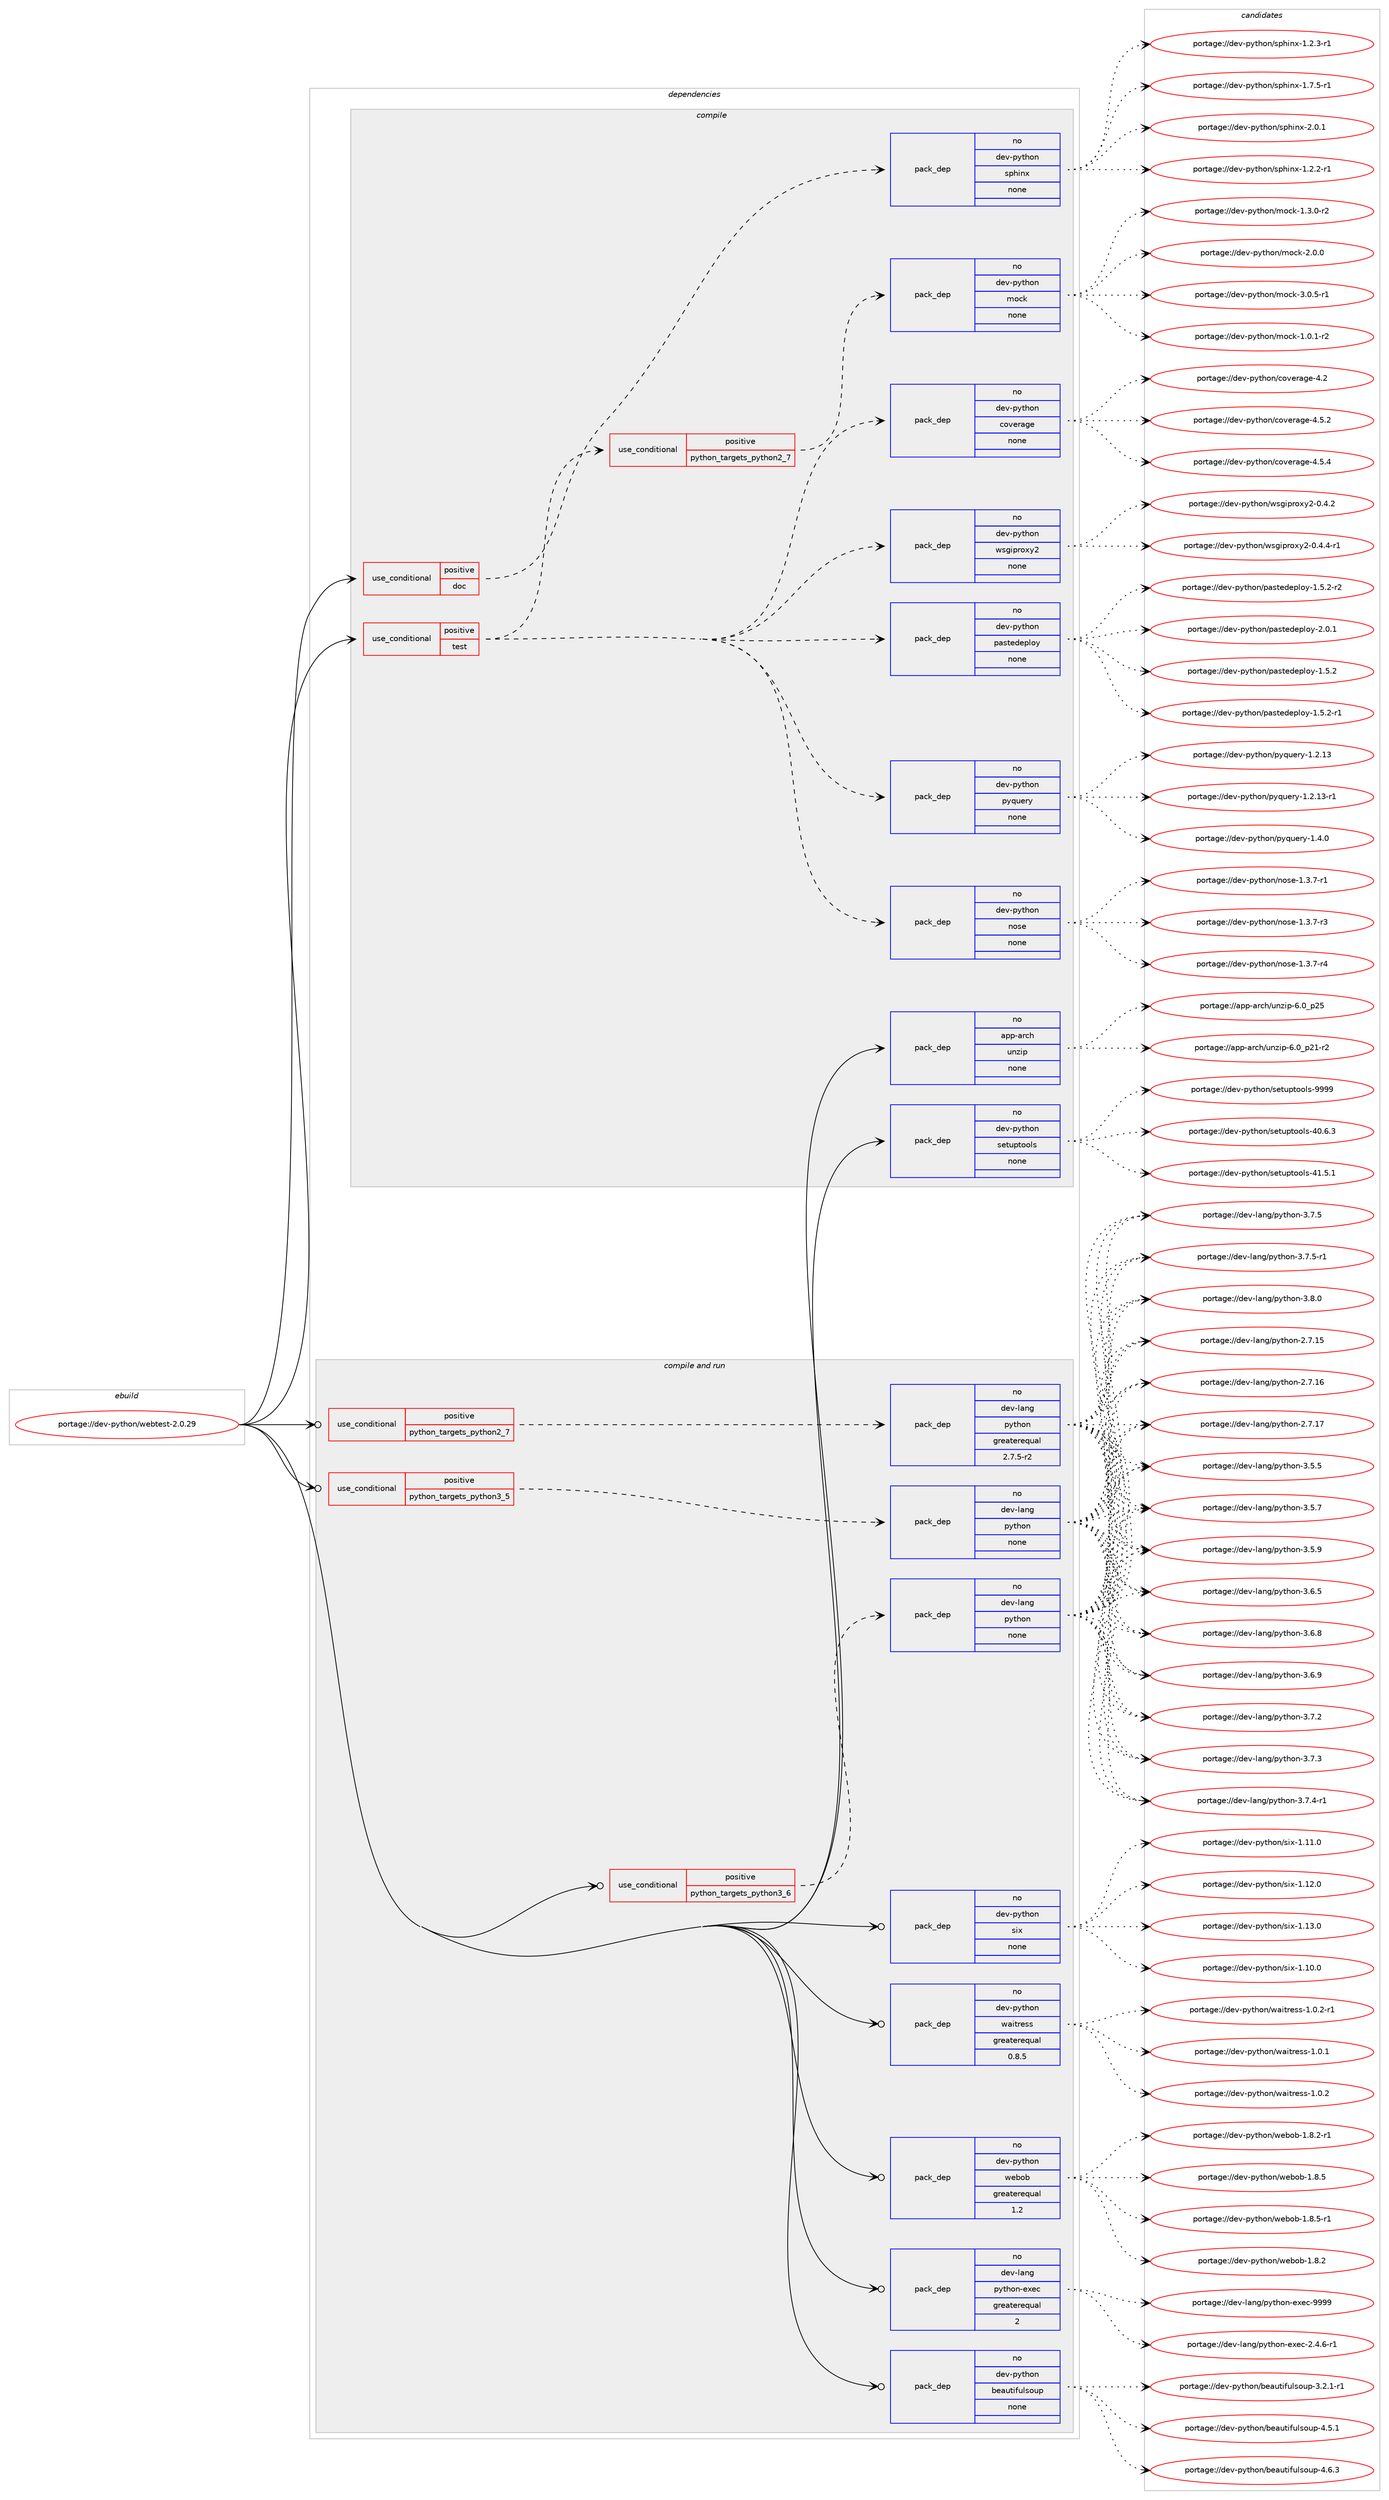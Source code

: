 digraph prolog {

# *************
# Graph options
# *************

newrank=true;
concentrate=true;
compound=true;
graph [rankdir=LR,fontname=Helvetica,fontsize=10,ranksep=1.5];#, ranksep=2.5, nodesep=0.2];
edge  [arrowhead=vee];
node  [fontname=Helvetica,fontsize=10];

# **********
# The ebuild
# **********

subgraph cluster_leftcol {
color=gray;
rank=same;
label=<<i>ebuild</i>>;
id [label="portage://dev-python/webtest-2.0.29", color=red, width=4, href="../dev-python/webtest-2.0.29.svg"];
}

# ****************
# The dependencies
# ****************

subgraph cluster_midcol {
color=gray;
label=<<i>dependencies</i>>;
subgraph cluster_compile {
fillcolor="#eeeeee";
style=filled;
label=<<i>compile</i>>;
subgraph cond40696 {
dependency178757 [label=<<TABLE BORDER="0" CELLBORDER="1" CELLSPACING="0" CELLPADDING="4"><TR><TD ROWSPAN="3" CELLPADDING="10">use_conditional</TD></TR><TR><TD>positive</TD></TR><TR><TD>doc</TD></TR></TABLE>>, shape=none, color=red];
subgraph pack134648 {
dependency178758 [label=<<TABLE BORDER="0" CELLBORDER="1" CELLSPACING="0" CELLPADDING="4" WIDTH="220"><TR><TD ROWSPAN="6" CELLPADDING="30">pack_dep</TD></TR><TR><TD WIDTH="110">no</TD></TR><TR><TD>dev-python</TD></TR><TR><TD>sphinx</TD></TR><TR><TD>none</TD></TR><TR><TD></TD></TR></TABLE>>, shape=none, color=blue];
}
dependency178757:e -> dependency178758:w [weight=20,style="dashed",arrowhead="vee"];
}
id:e -> dependency178757:w [weight=20,style="solid",arrowhead="vee"];
subgraph cond40697 {
dependency178759 [label=<<TABLE BORDER="0" CELLBORDER="1" CELLSPACING="0" CELLPADDING="4"><TR><TD ROWSPAN="3" CELLPADDING="10">use_conditional</TD></TR><TR><TD>positive</TD></TR><TR><TD>test</TD></TR></TABLE>>, shape=none, color=red];
subgraph pack134649 {
dependency178760 [label=<<TABLE BORDER="0" CELLBORDER="1" CELLSPACING="0" CELLPADDING="4" WIDTH="220"><TR><TD ROWSPAN="6" CELLPADDING="30">pack_dep</TD></TR><TR><TD WIDTH="110">no</TD></TR><TR><TD>dev-python</TD></TR><TR><TD>nose</TD></TR><TR><TD>none</TD></TR><TR><TD></TD></TR></TABLE>>, shape=none, color=blue];
}
dependency178759:e -> dependency178760:w [weight=20,style="dashed",arrowhead="vee"];
subgraph pack134650 {
dependency178761 [label=<<TABLE BORDER="0" CELLBORDER="1" CELLSPACING="0" CELLPADDING="4" WIDTH="220"><TR><TD ROWSPAN="6" CELLPADDING="30">pack_dep</TD></TR><TR><TD WIDTH="110">no</TD></TR><TR><TD>dev-python</TD></TR><TR><TD>pyquery</TD></TR><TR><TD>none</TD></TR><TR><TD></TD></TR></TABLE>>, shape=none, color=blue];
}
dependency178759:e -> dependency178761:w [weight=20,style="dashed",arrowhead="vee"];
subgraph pack134651 {
dependency178762 [label=<<TABLE BORDER="0" CELLBORDER="1" CELLSPACING="0" CELLPADDING="4" WIDTH="220"><TR><TD ROWSPAN="6" CELLPADDING="30">pack_dep</TD></TR><TR><TD WIDTH="110">no</TD></TR><TR><TD>dev-python</TD></TR><TR><TD>pastedeploy</TD></TR><TR><TD>none</TD></TR><TR><TD></TD></TR></TABLE>>, shape=none, color=blue];
}
dependency178759:e -> dependency178762:w [weight=20,style="dashed",arrowhead="vee"];
subgraph pack134652 {
dependency178763 [label=<<TABLE BORDER="0" CELLBORDER="1" CELLSPACING="0" CELLPADDING="4" WIDTH="220"><TR><TD ROWSPAN="6" CELLPADDING="30">pack_dep</TD></TR><TR><TD WIDTH="110">no</TD></TR><TR><TD>dev-python</TD></TR><TR><TD>wsgiproxy2</TD></TR><TR><TD>none</TD></TR><TR><TD></TD></TR></TABLE>>, shape=none, color=blue];
}
dependency178759:e -> dependency178763:w [weight=20,style="dashed",arrowhead="vee"];
subgraph pack134653 {
dependency178764 [label=<<TABLE BORDER="0" CELLBORDER="1" CELLSPACING="0" CELLPADDING="4" WIDTH="220"><TR><TD ROWSPAN="6" CELLPADDING="30">pack_dep</TD></TR><TR><TD WIDTH="110">no</TD></TR><TR><TD>dev-python</TD></TR><TR><TD>coverage</TD></TR><TR><TD>none</TD></TR><TR><TD></TD></TR></TABLE>>, shape=none, color=blue];
}
dependency178759:e -> dependency178764:w [weight=20,style="dashed",arrowhead="vee"];
subgraph cond40698 {
dependency178765 [label=<<TABLE BORDER="0" CELLBORDER="1" CELLSPACING="0" CELLPADDING="4"><TR><TD ROWSPAN="3" CELLPADDING="10">use_conditional</TD></TR><TR><TD>positive</TD></TR><TR><TD>python_targets_python2_7</TD></TR></TABLE>>, shape=none, color=red];
subgraph pack134654 {
dependency178766 [label=<<TABLE BORDER="0" CELLBORDER="1" CELLSPACING="0" CELLPADDING="4" WIDTH="220"><TR><TD ROWSPAN="6" CELLPADDING="30">pack_dep</TD></TR><TR><TD WIDTH="110">no</TD></TR><TR><TD>dev-python</TD></TR><TR><TD>mock</TD></TR><TR><TD>none</TD></TR><TR><TD></TD></TR></TABLE>>, shape=none, color=blue];
}
dependency178765:e -> dependency178766:w [weight=20,style="dashed",arrowhead="vee"];
}
dependency178759:e -> dependency178765:w [weight=20,style="dashed",arrowhead="vee"];
}
id:e -> dependency178759:w [weight=20,style="solid",arrowhead="vee"];
subgraph pack134655 {
dependency178767 [label=<<TABLE BORDER="0" CELLBORDER="1" CELLSPACING="0" CELLPADDING="4" WIDTH="220"><TR><TD ROWSPAN="6" CELLPADDING="30">pack_dep</TD></TR><TR><TD WIDTH="110">no</TD></TR><TR><TD>app-arch</TD></TR><TR><TD>unzip</TD></TR><TR><TD>none</TD></TR><TR><TD></TD></TR></TABLE>>, shape=none, color=blue];
}
id:e -> dependency178767:w [weight=20,style="solid",arrowhead="vee"];
subgraph pack134656 {
dependency178768 [label=<<TABLE BORDER="0" CELLBORDER="1" CELLSPACING="0" CELLPADDING="4" WIDTH="220"><TR><TD ROWSPAN="6" CELLPADDING="30">pack_dep</TD></TR><TR><TD WIDTH="110">no</TD></TR><TR><TD>dev-python</TD></TR><TR><TD>setuptools</TD></TR><TR><TD>none</TD></TR><TR><TD></TD></TR></TABLE>>, shape=none, color=blue];
}
id:e -> dependency178768:w [weight=20,style="solid",arrowhead="vee"];
}
subgraph cluster_compileandrun {
fillcolor="#eeeeee";
style=filled;
label=<<i>compile and run</i>>;
subgraph cond40699 {
dependency178769 [label=<<TABLE BORDER="0" CELLBORDER="1" CELLSPACING="0" CELLPADDING="4"><TR><TD ROWSPAN="3" CELLPADDING="10">use_conditional</TD></TR><TR><TD>positive</TD></TR><TR><TD>python_targets_python2_7</TD></TR></TABLE>>, shape=none, color=red];
subgraph pack134657 {
dependency178770 [label=<<TABLE BORDER="0" CELLBORDER="1" CELLSPACING="0" CELLPADDING="4" WIDTH="220"><TR><TD ROWSPAN="6" CELLPADDING="30">pack_dep</TD></TR><TR><TD WIDTH="110">no</TD></TR><TR><TD>dev-lang</TD></TR><TR><TD>python</TD></TR><TR><TD>greaterequal</TD></TR><TR><TD>2.7.5-r2</TD></TR></TABLE>>, shape=none, color=blue];
}
dependency178769:e -> dependency178770:w [weight=20,style="dashed",arrowhead="vee"];
}
id:e -> dependency178769:w [weight=20,style="solid",arrowhead="odotvee"];
subgraph cond40700 {
dependency178771 [label=<<TABLE BORDER="0" CELLBORDER="1" CELLSPACING="0" CELLPADDING="4"><TR><TD ROWSPAN="3" CELLPADDING="10">use_conditional</TD></TR><TR><TD>positive</TD></TR><TR><TD>python_targets_python3_5</TD></TR></TABLE>>, shape=none, color=red];
subgraph pack134658 {
dependency178772 [label=<<TABLE BORDER="0" CELLBORDER="1" CELLSPACING="0" CELLPADDING="4" WIDTH="220"><TR><TD ROWSPAN="6" CELLPADDING="30">pack_dep</TD></TR><TR><TD WIDTH="110">no</TD></TR><TR><TD>dev-lang</TD></TR><TR><TD>python</TD></TR><TR><TD>none</TD></TR><TR><TD></TD></TR></TABLE>>, shape=none, color=blue];
}
dependency178771:e -> dependency178772:w [weight=20,style="dashed",arrowhead="vee"];
}
id:e -> dependency178771:w [weight=20,style="solid",arrowhead="odotvee"];
subgraph cond40701 {
dependency178773 [label=<<TABLE BORDER="0" CELLBORDER="1" CELLSPACING="0" CELLPADDING="4"><TR><TD ROWSPAN="3" CELLPADDING="10">use_conditional</TD></TR><TR><TD>positive</TD></TR><TR><TD>python_targets_python3_6</TD></TR></TABLE>>, shape=none, color=red];
subgraph pack134659 {
dependency178774 [label=<<TABLE BORDER="0" CELLBORDER="1" CELLSPACING="0" CELLPADDING="4" WIDTH="220"><TR><TD ROWSPAN="6" CELLPADDING="30">pack_dep</TD></TR><TR><TD WIDTH="110">no</TD></TR><TR><TD>dev-lang</TD></TR><TR><TD>python</TD></TR><TR><TD>none</TD></TR><TR><TD></TD></TR></TABLE>>, shape=none, color=blue];
}
dependency178773:e -> dependency178774:w [weight=20,style="dashed",arrowhead="vee"];
}
id:e -> dependency178773:w [weight=20,style="solid",arrowhead="odotvee"];
subgraph pack134660 {
dependency178775 [label=<<TABLE BORDER="0" CELLBORDER="1" CELLSPACING="0" CELLPADDING="4" WIDTH="220"><TR><TD ROWSPAN="6" CELLPADDING="30">pack_dep</TD></TR><TR><TD WIDTH="110">no</TD></TR><TR><TD>dev-lang</TD></TR><TR><TD>python-exec</TD></TR><TR><TD>greaterequal</TD></TR><TR><TD>2</TD></TR></TABLE>>, shape=none, color=blue];
}
id:e -> dependency178775:w [weight=20,style="solid",arrowhead="odotvee"];
subgraph pack134661 {
dependency178776 [label=<<TABLE BORDER="0" CELLBORDER="1" CELLSPACING="0" CELLPADDING="4" WIDTH="220"><TR><TD ROWSPAN="6" CELLPADDING="30">pack_dep</TD></TR><TR><TD WIDTH="110">no</TD></TR><TR><TD>dev-python</TD></TR><TR><TD>beautifulsoup</TD></TR><TR><TD>none</TD></TR><TR><TD></TD></TR></TABLE>>, shape=none, color=blue];
}
id:e -> dependency178776:w [weight=20,style="solid",arrowhead="odotvee"];
subgraph pack134662 {
dependency178777 [label=<<TABLE BORDER="0" CELLBORDER="1" CELLSPACING="0" CELLPADDING="4" WIDTH="220"><TR><TD ROWSPAN="6" CELLPADDING="30">pack_dep</TD></TR><TR><TD WIDTH="110">no</TD></TR><TR><TD>dev-python</TD></TR><TR><TD>six</TD></TR><TR><TD>none</TD></TR><TR><TD></TD></TR></TABLE>>, shape=none, color=blue];
}
id:e -> dependency178777:w [weight=20,style="solid",arrowhead="odotvee"];
subgraph pack134663 {
dependency178778 [label=<<TABLE BORDER="0" CELLBORDER="1" CELLSPACING="0" CELLPADDING="4" WIDTH="220"><TR><TD ROWSPAN="6" CELLPADDING="30">pack_dep</TD></TR><TR><TD WIDTH="110">no</TD></TR><TR><TD>dev-python</TD></TR><TR><TD>waitress</TD></TR><TR><TD>greaterequal</TD></TR><TR><TD>0.8.5</TD></TR></TABLE>>, shape=none, color=blue];
}
id:e -> dependency178778:w [weight=20,style="solid",arrowhead="odotvee"];
subgraph pack134664 {
dependency178779 [label=<<TABLE BORDER="0" CELLBORDER="1" CELLSPACING="0" CELLPADDING="4" WIDTH="220"><TR><TD ROWSPAN="6" CELLPADDING="30">pack_dep</TD></TR><TR><TD WIDTH="110">no</TD></TR><TR><TD>dev-python</TD></TR><TR><TD>webob</TD></TR><TR><TD>greaterequal</TD></TR><TR><TD>1.2</TD></TR></TABLE>>, shape=none, color=blue];
}
id:e -> dependency178779:w [weight=20,style="solid",arrowhead="odotvee"];
}
subgraph cluster_run {
fillcolor="#eeeeee";
style=filled;
label=<<i>run</i>>;
}
}

# **************
# The candidates
# **************

subgraph cluster_choices {
rank=same;
color=gray;
label=<<i>candidates</i>>;

subgraph choice134648 {
color=black;
nodesep=1;
choiceportage10010111845112121116104111110471151121041051101204549465046504511449 [label="portage://dev-python/sphinx-1.2.2-r1", color=red, width=4,href="../dev-python/sphinx-1.2.2-r1.svg"];
choiceportage10010111845112121116104111110471151121041051101204549465046514511449 [label="portage://dev-python/sphinx-1.2.3-r1", color=red, width=4,href="../dev-python/sphinx-1.2.3-r1.svg"];
choiceportage10010111845112121116104111110471151121041051101204549465546534511449 [label="portage://dev-python/sphinx-1.7.5-r1", color=red, width=4,href="../dev-python/sphinx-1.7.5-r1.svg"];
choiceportage1001011184511212111610411111047115112104105110120455046484649 [label="portage://dev-python/sphinx-2.0.1", color=red, width=4,href="../dev-python/sphinx-2.0.1.svg"];
dependency178758:e -> choiceportage10010111845112121116104111110471151121041051101204549465046504511449:w [style=dotted,weight="100"];
dependency178758:e -> choiceportage10010111845112121116104111110471151121041051101204549465046514511449:w [style=dotted,weight="100"];
dependency178758:e -> choiceportage10010111845112121116104111110471151121041051101204549465546534511449:w [style=dotted,weight="100"];
dependency178758:e -> choiceportage1001011184511212111610411111047115112104105110120455046484649:w [style=dotted,weight="100"];
}
subgraph choice134649 {
color=black;
nodesep=1;
choiceportage10010111845112121116104111110471101111151014549465146554511449 [label="portage://dev-python/nose-1.3.7-r1", color=red, width=4,href="../dev-python/nose-1.3.7-r1.svg"];
choiceportage10010111845112121116104111110471101111151014549465146554511451 [label="portage://dev-python/nose-1.3.7-r3", color=red, width=4,href="../dev-python/nose-1.3.7-r3.svg"];
choiceportage10010111845112121116104111110471101111151014549465146554511452 [label="portage://dev-python/nose-1.3.7-r4", color=red, width=4,href="../dev-python/nose-1.3.7-r4.svg"];
dependency178760:e -> choiceportage10010111845112121116104111110471101111151014549465146554511449:w [style=dotted,weight="100"];
dependency178760:e -> choiceportage10010111845112121116104111110471101111151014549465146554511451:w [style=dotted,weight="100"];
dependency178760:e -> choiceportage10010111845112121116104111110471101111151014549465146554511452:w [style=dotted,weight="100"];
}
subgraph choice134650 {
color=black;
nodesep=1;
choiceportage100101118451121211161041111104711212111311710111412145494650464951 [label="portage://dev-python/pyquery-1.2.13", color=red, width=4,href="../dev-python/pyquery-1.2.13.svg"];
choiceportage1001011184511212111610411111047112121113117101114121454946504649514511449 [label="portage://dev-python/pyquery-1.2.13-r1", color=red, width=4,href="../dev-python/pyquery-1.2.13-r1.svg"];
choiceportage1001011184511212111610411111047112121113117101114121454946524648 [label="portage://dev-python/pyquery-1.4.0", color=red, width=4,href="../dev-python/pyquery-1.4.0.svg"];
dependency178761:e -> choiceportage100101118451121211161041111104711212111311710111412145494650464951:w [style=dotted,weight="100"];
dependency178761:e -> choiceportage1001011184511212111610411111047112121113117101114121454946504649514511449:w [style=dotted,weight="100"];
dependency178761:e -> choiceportage1001011184511212111610411111047112121113117101114121454946524648:w [style=dotted,weight="100"];
}
subgraph choice134651 {
color=black;
nodesep=1;
choiceportage100101118451121211161041111104711297115116101100101112108111121454946534650 [label="portage://dev-python/pastedeploy-1.5.2", color=red, width=4,href="../dev-python/pastedeploy-1.5.2.svg"];
choiceportage1001011184511212111610411111047112971151161011001011121081111214549465346504511449 [label="portage://dev-python/pastedeploy-1.5.2-r1", color=red, width=4,href="../dev-python/pastedeploy-1.5.2-r1.svg"];
choiceportage1001011184511212111610411111047112971151161011001011121081111214549465346504511450 [label="portage://dev-python/pastedeploy-1.5.2-r2", color=red, width=4,href="../dev-python/pastedeploy-1.5.2-r2.svg"];
choiceportage100101118451121211161041111104711297115116101100101112108111121455046484649 [label="portage://dev-python/pastedeploy-2.0.1", color=red, width=4,href="../dev-python/pastedeploy-2.0.1.svg"];
dependency178762:e -> choiceportage100101118451121211161041111104711297115116101100101112108111121454946534650:w [style=dotted,weight="100"];
dependency178762:e -> choiceportage1001011184511212111610411111047112971151161011001011121081111214549465346504511449:w [style=dotted,weight="100"];
dependency178762:e -> choiceportage1001011184511212111610411111047112971151161011001011121081111214549465346504511450:w [style=dotted,weight="100"];
dependency178762:e -> choiceportage100101118451121211161041111104711297115116101100101112108111121455046484649:w [style=dotted,weight="100"];
}
subgraph choice134652 {
color=black;
nodesep=1;
choiceportage100101118451121211161041111104711911510310511211411112012150454846524650 [label="portage://dev-python/wsgiproxy2-0.4.2", color=red, width=4,href="../dev-python/wsgiproxy2-0.4.2.svg"];
choiceportage1001011184511212111610411111047119115103105112114111120121504548465246524511449 [label="portage://dev-python/wsgiproxy2-0.4.4-r1", color=red, width=4,href="../dev-python/wsgiproxy2-0.4.4-r1.svg"];
dependency178763:e -> choiceportage100101118451121211161041111104711911510310511211411112012150454846524650:w [style=dotted,weight="100"];
dependency178763:e -> choiceportage1001011184511212111610411111047119115103105112114111120121504548465246524511449:w [style=dotted,weight="100"];
}
subgraph choice134653 {
color=black;
nodesep=1;
choiceportage1001011184511212111610411111047991111181011149710310145524650 [label="portage://dev-python/coverage-4.2", color=red, width=4,href="../dev-python/coverage-4.2.svg"];
choiceportage10010111845112121116104111110479911111810111497103101455246534650 [label="portage://dev-python/coverage-4.5.2", color=red, width=4,href="../dev-python/coverage-4.5.2.svg"];
choiceportage10010111845112121116104111110479911111810111497103101455246534652 [label="portage://dev-python/coverage-4.5.4", color=red, width=4,href="../dev-python/coverage-4.5.4.svg"];
dependency178764:e -> choiceportage1001011184511212111610411111047991111181011149710310145524650:w [style=dotted,weight="100"];
dependency178764:e -> choiceportage10010111845112121116104111110479911111810111497103101455246534650:w [style=dotted,weight="100"];
dependency178764:e -> choiceportage10010111845112121116104111110479911111810111497103101455246534652:w [style=dotted,weight="100"];
}
subgraph choice134654 {
color=black;
nodesep=1;
choiceportage1001011184511212111610411111047109111991074549464846494511450 [label="portage://dev-python/mock-1.0.1-r2", color=red, width=4,href="../dev-python/mock-1.0.1-r2.svg"];
choiceportage1001011184511212111610411111047109111991074549465146484511450 [label="portage://dev-python/mock-1.3.0-r2", color=red, width=4,href="../dev-python/mock-1.3.0-r2.svg"];
choiceportage100101118451121211161041111104710911199107455046484648 [label="portage://dev-python/mock-2.0.0", color=red, width=4,href="../dev-python/mock-2.0.0.svg"];
choiceportage1001011184511212111610411111047109111991074551464846534511449 [label="portage://dev-python/mock-3.0.5-r1", color=red, width=4,href="../dev-python/mock-3.0.5-r1.svg"];
dependency178766:e -> choiceportage1001011184511212111610411111047109111991074549464846494511450:w [style=dotted,weight="100"];
dependency178766:e -> choiceportage1001011184511212111610411111047109111991074549465146484511450:w [style=dotted,weight="100"];
dependency178766:e -> choiceportage100101118451121211161041111104710911199107455046484648:w [style=dotted,weight="100"];
dependency178766:e -> choiceportage1001011184511212111610411111047109111991074551464846534511449:w [style=dotted,weight="100"];
}
subgraph choice134655 {
color=black;
nodesep=1;
choiceportage9711211245971149910447117110122105112455446489511250494511450 [label="portage://app-arch/unzip-6.0_p21-r2", color=red, width=4,href="../app-arch/unzip-6.0_p21-r2.svg"];
choiceportage971121124597114991044711711012210511245544648951125053 [label="portage://app-arch/unzip-6.0_p25", color=red, width=4,href="../app-arch/unzip-6.0_p25.svg"];
dependency178767:e -> choiceportage9711211245971149910447117110122105112455446489511250494511450:w [style=dotted,weight="100"];
dependency178767:e -> choiceportage971121124597114991044711711012210511245544648951125053:w [style=dotted,weight="100"];
}
subgraph choice134656 {
color=black;
nodesep=1;
choiceportage100101118451121211161041111104711510111611711211611111110811545524846544651 [label="portage://dev-python/setuptools-40.6.3", color=red, width=4,href="../dev-python/setuptools-40.6.3.svg"];
choiceportage100101118451121211161041111104711510111611711211611111110811545524946534649 [label="portage://dev-python/setuptools-41.5.1", color=red, width=4,href="../dev-python/setuptools-41.5.1.svg"];
choiceportage10010111845112121116104111110471151011161171121161111111081154557575757 [label="portage://dev-python/setuptools-9999", color=red, width=4,href="../dev-python/setuptools-9999.svg"];
dependency178768:e -> choiceportage100101118451121211161041111104711510111611711211611111110811545524846544651:w [style=dotted,weight="100"];
dependency178768:e -> choiceportage100101118451121211161041111104711510111611711211611111110811545524946534649:w [style=dotted,weight="100"];
dependency178768:e -> choiceportage10010111845112121116104111110471151011161171121161111111081154557575757:w [style=dotted,weight="100"];
}
subgraph choice134657 {
color=black;
nodesep=1;
choiceportage10010111845108971101034711212111610411111045504655464953 [label="portage://dev-lang/python-2.7.15", color=red, width=4,href="../dev-lang/python-2.7.15.svg"];
choiceportage10010111845108971101034711212111610411111045504655464954 [label="portage://dev-lang/python-2.7.16", color=red, width=4,href="../dev-lang/python-2.7.16.svg"];
choiceportage10010111845108971101034711212111610411111045504655464955 [label="portage://dev-lang/python-2.7.17", color=red, width=4,href="../dev-lang/python-2.7.17.svg"];
choiceportage100101118451089711010347112121116104111110455146534653 [label="portage://dev-lang/python-3.5.5", color=red, width=4,href="../dev-lang/python-3.5.5.svg"];
choiceportage100101118451089711010347112121116104111110455146534655 [label="portage://dev-lang/python-3.5.7", color=red, width=4,href="../dev-lang/python-3.5.7.svg"];
choiceportage100101118451089711010347112121116104111110455146534657 [label="portage://dev-lang/python-3.5.9", color=red, width=4,href="../dev-lang/python-3.5.9.svg"];
choiceportage100101118451089711010347112121116104111110455146544653 [label="portage://dev-lang/python-3.6.5", color=red, width=4,href="../dev-lang/python-3.6.5.svg"];
choiceportage100101118451089711010347112121116104111110455146544656 [label="portage://dev-lang/python-3.6.8", color=red, width=4,href="../dev-lang/python-3.6.8.svg"];
choiceportage100101118451089711010347112121116104111110455146544657 [label="portage://dev-lang/python-3.6.9", color=red, width=4,href="../dev-lang/python-3.6.9.svg"];
choiceportage100101118451089711010347112121116104111110455146554650 [label="portage://dev-lang/python-3.7.2", color=red, width=4,href="../dev-lang/python-3.7.2.svg"];
choiceportage100101118451089711010347112121116104111110455146554651 [label="portage://dev-lang/python-3.7.3", color=red, width=4,href="../dev-lang/python-3.7.3.svg"];
choiceportage1001011184510897110103471121211161041111104551465546524511449 [label="portage://dev-lang/python-3.7.4-r1", color=red, width=4,href="../dev-lang/python-3.7.4-r1.svg"];
choiceportage100101118451089711010347112121116104111110455146554653 [label="portage://dev-lang/python-3.7.5", color=red, width=4,href="../dev-lang/python-3.7.5.svg"];
choiceportage1001011184510897110103471121211161041111104551465546534511449 [label="portage://dev-lang/python-3.7.5-r1", color=red, width=4,href="../dev-lang/python-3.7.5-r1.svg"];
choiceportage100101118451089711010347112121116104111110455146564648 [label="portage://dev-lang/python-3.8.0", color=red, width=4,href="../dev-lang/python-3.8.0.svg"];
dependency178770:e -> choiceportage10010111845108971101034711212111610411111045504655464953:w [style=dotted,weight="100"];
dependency178770:e -> choiceportage10010111845108971101034711212111610411111045504655464954:w [style=dotted,weight="100"];
dependency178770:e -> choiceportage10010111845108971101034711212111610411111045504655464955:w [style=dotted,weight="100"];
dependency178770:e -> choiceportage100101118451089711010347112121116104111110455146534653:w [style=dotted,weight="100"];
dependency178770:e -> choiceportage100101118451089711010347112121116104111110455146534655:w [style=dotted,weight="100"];
dependency178770:e -> choiceportage100101118451089711010347112121116104111110455146534657:w [style=dotted,weight="100"];
dependency178770:e -> choiceportage100101118451089711010347112121116104111110455146544653:w [style=dotted,weight="100"];
dependency178770:e -> choiceportage100101118451089711010347112121116104111110455146544656:w [style=dotted,weight="100"];
dependency178770:e -> choiceportage100101118451089711010347112121116104111110455146544657:w [style=dotted,weight="100"];
dependency178770:e -> choiceportage100101118451089711010347112121116104111110455146554650:w [style=dotted,weight="100"];
dependency178770:e -> choiceportage100101118451089711010347112121116104111110455146554651:w [style=dotted,weight="100"];
dependency178770:e -> choiceportage1001011184510897110103471121211161041111104551465546524511449:w [style=dotted,weight="100"];
dependency178770:e -> choiceportage100101118451089711010347112121116104111110455146554653:w [style=dotted,weight="100"];
dependency178770:e -> choiceportage1001011184510897110103471121211161041111104551465546534511449:w [style=dotted,weight="100"];
dependency178770:e -> choiceportage100101118451089711010347112121116104111110455146564648:w [style=dotted,weight="100"];
}
subgraph choice134658 {
color=black;
nodesep=1;
choiceportage10010111845108971101034711212111610411111045504655464953 [label="portage://dev-lang/python-2.7.15", color=red, width=4,href="../dev-lang/python-2.7.15.svg"];
choiceportage10010111845108971101034711212111610411111045504655464954 [label="portage://dev-lang/python-2.7.16", color=red, width=4,href="../dev-lang/python-2.7.16.svg"];
choiceportage10010111845108971101034711212111610411111045504655464955 [label="portage://dev-lang/python-2.7.17", color=red, width=4,href="../dev-lang/python-2.7.17.svg"];
choiceportage100101118451089711010347112121116104111110455146534653 [label="portage://dev-lang/python-3.5.5", color=red, width=4,href="../dev-lang/python-3.5.5.svg"];
choiceportage100101118451089711010347112121116104111110455146534655 [label="portage://dev-lang/python-3.5.7", color=red, width=4,href="../dev-lang/python-3.5.7.svg"];
choiceportage100101118451089711010347112121116104111110455146534657 [label="portage://dev-lang/python-3.5.9", color=red, width=4,href="../dev-lang/python-3.5.9.svg"];
choiceportage100101118451089711010347112121116104111110455146544653 [label="portage://dev-lang/python-3.6.5", color=red, width=4,href="../dev-lang/python-3.6.5.svg"];
choiceportage100101118451089711010347112121116104111110455146544656 [label="portage://dev-lang/python-3.6.8", color=red, width=4,href="../dev-lang/python-3.6.8.svg"];
choiceportage100101118451089711010347112121116104111110455146544657 [label="portage://dev-lang/python-3.6.9", color=red, width=4,href="../dev-lang/python-3.6.9.svg"];
choiceportage100101118451089711010347112121116104111110455146554650 [label="portage://dev-lang/python-3.7.2", color=red, width=4,href="../dev-lang/python-3.7.2.svg"];
choiceportage100101118451089711010347112121116104111110455146554651 [label="portage://dev-lang/python-3.7.3", color=red, width=4,href="../dev-lang/python-3.7.3.svg"];
choiceportage1001011184510897110103471121211161041111104551465546524511449 [label="portage://dev-lang/python-3.7.4-r1", color=red, width=4,href="../dev-lang/python-3.7.4-r1.svg"];
choiceportage100101118451089711010347112121116104111110455146554653 [label="portage://dev-lang/python-3.7.5", color=red, width=4,href="../dev-lang/python-3.7.5.svg"];
choiceportage1001011184510897110103471121211161041111104551465546534511449 [label="portage://dev-lang/python-3.7.5-r1", color=red, width=4,href="../dev-lang/python-3.7.5-r1.svg"];
choiceportage100101118451089711010347112121116104111110455146564648 [label="portage://dev-lang/python-3.8.0", color=red, width=4,href="../dev-lang/python-3.8.0.svg"];
dependency178772:e -> choiceportage10010111845108971101034711212111610411111045504655464953:w [style=dotted,weight="100"];
dependency178772:e -> choiceportage10010111845108971101034711212111610411111045504655464954:w [style=dotted,weight="100"];
dependency178772:e -> choiceportage10010111845108971101034711212111610411111045504655464955:w [style=dotted,weight="100"];
dependency178772:e -> choiceportage100101118451089711010347112121116104111110455146534653:w [style=dotted,weight="100"];
dependency178772:e -> choiceportage100101118451089711010347112121116104111110455146534655:w [style=dotted,weight="100"];
dependency178772:e -> choiceportage100101118451089711010347112121116104111110455146534657:w [style=dotted,weight="100"];
dependency178772:e -> choiceportage100101118451089711010347112121116104111110455146544653:w [style=dotted,weight="100"];
dependency178772:e -> choiceportage100101118451089711010347112121116104111110455146544656:w [style=dotted,weight="100"];
dependency178772:e -> choiceportage100101118451089711010347112121116104111110455146544657:w [style=dotted,weight="100"];
dependency178772:e -> choiceportage100101118451089711010347112121116104111110455146554650:w [style=dotted,weight="100"];
dependency178772:e -> choiceportage100101118451089711010347112121116104111110455146554651:w [style=dotted,weight="100"];
dependency178772:e -> choiceportage1001011184510897110103471121211161041111104551465546524511449:w [style=dotted,weight="100"];
dependency178772:e -> choiceportage100101118451089711010347112121116104111110455146554653:w [style=dotted,weight="100"];
dependency178772:e -> choiceportage1001011184510897110103471121211161041111104551465546534511449:w [style=dotted,weight="100"];
dependency178772:e -> choiceportage100101118451089711010347112121116104111110455146564648:w [style=dotted,weight="100"];
}
subgraph choice134659 {
color=black;
nodesep=1;
choiceportage10010111845108971101034711212111610411111045504655464953 [label="portage://dev-lang/python-2.7.15", color=red, width=4,href="../dev-lang/python-2.7.15.svg"];
choiceportage10010111845108971101034711212111610411111045504655464954 [label="portage://dev-lang/python-2.7.16", color=red, width=4,href="../dev-lang/python-2.7.16.svg"];
choiceportage10010111845108971101034711212111610411111045504655464955 [label="portage://dev-lang/python-2.7.17", color=red, width=4,href="../dev-lang/python-2.7.17.svg"];
choiceportage100101118451089711010347112121116104111110455146534653 [label="portage://dev-lang/python-3.5.5", color=red, width=4,href="../dev-lang/python-3.5.5.svg"];
choiceportage100101118451089711010347112121116104111110455146534655 [label="portage://dev-lang/python-3.5.7", color=red, width=4,href="../dev-lang/python-3.5.7.svg"];
choiceportage100101118451089711010347112121116104111110455146534657 [label="portage://dev-lang/python-3.5.9", color=red, width=4,href="../dev-lang/python-3.5.9.svg"];
choiceportage100101118451089711010347112121116104111110455146544653 [label="portage://dev-lang/python-3.6.5", color=red, width=4,href="../dev-lang/python-3.6.5.svg"];
choiceportage100101118451089711010347112121116104111110455146544656 [label="portage://dev-lang/python-3.6.8", color=red, width=4,href="../dev-lang/python-3.6.8.svg"];
choiceportage100101118451089711010347112121116104111110455146544657 [label="portage://dev-lang/python-3.6.9", color=red, width=4,href="../dev-lang/python-3.6.9.svg"];
choiceportage100101118451089711010347112121116104111110455146554650 [label="portage://dev-lang/python-3.7.2", color=red, width=4,href="../dev-lang/python-3.7.2.svg"];
choiceportage100101118451089711010347112121116104111110455146554651 [label="portage://dev-lang/python-3.7.3", color=red, width=4,href="../dev-lang/python-3.7.3.svg"];
choiceportage1001011184510897110103471121211161041111104551465546524511449 [label="portage://dev-lang/python-3.7.4-r1", color=red, width=4,href="../dev-lang/python-3.7.4-r1.svg"];
choiceportage100101118451089711010347112121116104111110455146554653 [label="portage://dev-lang/python-3.7.5", color=red, width=4,href="../dev-lang/python-3.7.5.svg"];
choiceportage1001011184510897110103471121211161041111104551465546534511449 [label="portage://dev-lang/python-3.7.5-r1", color=red, width=4,href="../dev-lang/python-3.7.5-r1.svg"];
choiceportage100101118451089711010347112121116104111110455146564648 [label="portage://dev-lang/python-3.8.0", color=red, width=4,href="../dev-lang/python-3.8.0.svg"];
dependency178774:e -> choiceportage10010111845108971101034711212111610411111045504655464953:w [style=dotted,weight="100"];
dependency178774:e -> choiceportage10010111845108971101034711212111610411111045504655464954:w [style=dotted,weight="100"];
dependency178774:e -> choiceportage10010111845108971101034711212111610411111045504655464955:w [style=dotted,weight="100"];
dependency178774:e -> choiceportage100101118451089711010347112121116104111110455146534653:w [style=dotted,weight="100"];
dependency178774:e -> choiceportage100101118451089711010347112121116104111110455146534655:w [style=dotted,weight="100"];
dependency178774:e -> choiceportage100101118451089711010347112121116104111110455146534657:w [style=dotted,weight="100"];
dependency178774:e -> choiceportage100101118451089711010347112121116104111110455146544653:w [style=dotted,weight="100"];
dependency178774:e -> choiceportage100101118451089711010347112121116104111110455146544656:w [style=dotted,weight="100"];
dependency178774:e -> choiceportage100101118451089711010347112121116104111110455146544657:w [style=dotted,weight="100"];
dependency178774:e -> choiceportage100101118451089711010347112121116104111110455146554650:w [style=dotted,weight="100"];
dependency178774:e -> choiceportage100101118451089711010347112121116104111110455146554651:w [style=dotted,weight="100"];
dependency178774:e -> choiceportage1001011184510897110103471121211161041111104551465546524511449:w [style=dotted,weight="100"];
dependency178774:e -> choiceportage100101118451089711010347112121116104111110455146554653:w [style=dotted,weight="100"];
dependency178774:e -> choiceportage1001011184510897110103471121211161041111104551465546534511449:w [style=dotted,weight="100"];
dependency178774:e -> choiceportage100101118451089711010347112121116104111110455146564648:w [style=dotted,weight="100"];
}
subgraph choice134660 {
color=black;
nodesep=1;
choiceportage10010111845108971101034711212111610411111045101120101994550465246544511449 [label="portage://dev-lang/python-exec-2.4.6-r1", color=red, width=4,href="../dev-lang/python-exec-2.4.6-r1.svg"];
choiceportage10010111845108971101034711212111610411111045101120101994557575757 [label="portage://dev-lang/python-exec-9999", color=red, width=4,href="../dev-lang/python-exec-9999.svg"];
dependency178775:e -> choiceportage10010111845108971101034711212111610411111045101120101994550465246544511449:w [style=dotted,weight="100"];
dependency178775:e -> choiceportage10010111845108971101034711212111610411111045101120101994557575757:w [style=dotted,weight="100"];
}
subgraph choice134661 {
color=black;
nodesep=1;
choiceportage100101118451121211161041111104798101971171161051021171081151111171124551465046494511449 [label="portage://dev-python/beautifulsoup-3.2.1-r1", color=red, width=4,href="../dev-python/beautifulsoup-3.2.1-r1.svg"];
choiceportage10010111845112121116104111110479810197117116105102117108115111117112455246534649 [label="portage://dev-python/beautifulsoup-4.5.1", color=red, width=4,href="../dev-python/beautifulsoup-4.5.1.svg"];
choiceportage10010111845112121116104111110479810197117116105102117108115111117112455246544651 [label="portage://dev-python/beautifulsoup-4.6.3", color=red, width=4,href="../dev-python/beautifulsoup-4.6.3.svg"];
dependency178776:e -> choiceportage100101118451121211161041111104798101971171161051021171081151111171124551465046494511449:w [style=dotted,weight="100"];
dependency178776:e -> choiceportage10010111845112121116104111110479810197117116105102117108115111117112455246534649:w [style=dotted,weight="100"];
dependency178776:e -> choiceportage10010111845112121116104111110479810197117116105102117108115111117112455246544651:w [style=dotted,weight="100"];
}
subgraph choice134662 {
color=black;
nodesep=1;
choiceportage100101118451121211161041111104711510512045494649484648 [label="portage://dev-python/six-1.10.0", color=red, width=4,href="../dev-python/six-1.10.0.svg"];
choiceportage100101118451121211161041111104711510512045494649494648 [label="portage://dev-python/six-1.11.0", color=red, width=4,href="../dev-python/six-1.11.0.svg"];
choiceportage100101118451121211161041111104711510512045494649504648 [label="portage://dev-python/six-1.12.0", color=red, width=4,href="../dev-python/six-1.12.0.svg"];
choiceportage100101118451121211161041111104711510512045494649514648 [label="portage://dev-python/six-1.13.0", color=red, width=4,href="../dev-python/six-1.13.0.svg"];
dependency178777:e -> choiceportage100101118451121211161041111104711510512045494649484648:w [style=dotted,weight="100"];
dependency178777:e -> choiceportage100101118451121211161041111104711510512045494649494648:w [style=dotted,weight="100"];
dependency178777:e -> choiceportage100101118451121211161041111104711510512045494649504648:w [style=dotted,weight="100"];
dependency178777:e -> choiceportage100101118451121211161041111104711510512045494649514648:w [style=dotted,weight="100"];
}
subgraph choice134663 {
color=black;
nodesep=1;
choiceportage100101118451121211161041111104711997105116114101115115454946484649 [label="portage://dev-python/waitress-1.0.1", color=red, width=4,href="../dev-python/waitress-1.0.1.svg"];
choiceportage100101118451121211161041111104711997105116114101115115454946484650 [label="portage://dev-python/waitress-1.0.2", color=red, width=4,href="../dev-python/waitress-1.0.2.svg"];
choiceportage1001011184511212111610411111047119971051161141011151154549464846504511449 [label="portage://dev-python/waitress-1.0.2-r1", color=red, width=4,href="../dev-python/waitress-1.0.2-r1.svg"];
dependency178778:e -> choiceportage100101118451121211161041111104711997105116114101115115454946484649:w [style=dotted,weight="100"];
dependency178778:e -> choiceportage100101118451121211161041111104711997105116114101115115454946484650:w [style=dotted,weight="100"];
dependency178778:e -> choiceportage1001011184511212111610411111047119971051161141011151154549464846504511449:w [style=dotted,weight="100"];
}
subgraph choice134664 {
color=black;
nodesep=1;
choiceportage10010111845112121116104111110471191019811198454946564650 [label="portage://dev-python/webob-1.8.2", color=red, width=4,href="../dev-python/webob-1.8.2.svg"];
choiceportage100101118451121211161041111104711910198111984549465646504511449 [label="portage://dev-python/webob-1.8.2-r1", color=red, width=4,href="../dev-python/webob-1.8.2-r1.svg"];
choiceportage10010111845112121116104111110471191019811198454946564653 [label="portage://dev-python/webob-1.8.5", color=red, width=4,href="../dev-python/webob-1.8.5.svg"];
choiceportage100101118451121211161041111104711910198111984549465646534511449 [label="portage://dev-python/webob-1.8.5-r1", color=red, width=4,href="../dev-python/webob-1.8.5-r1.svg"];
dependency178779:e -> choiceportage10010111845112121116104111110471191019811198454946564650:w [style=dotted,weight="100"];
dependency178779:e -> choiceportage100101118451121211161041111104711910198111984549465646504511449:w [style=dotted,weight="100"];
dependency178779:e -> choiceportage10010111845112121116104111110471191019811198454946564653:w [style=dotted,weight="100"];
dependency178779:e -> choiceportage100101118451121211161041111104711910198111984549465646534511449:w [style=dotted,weight="100"];
}
}

}
